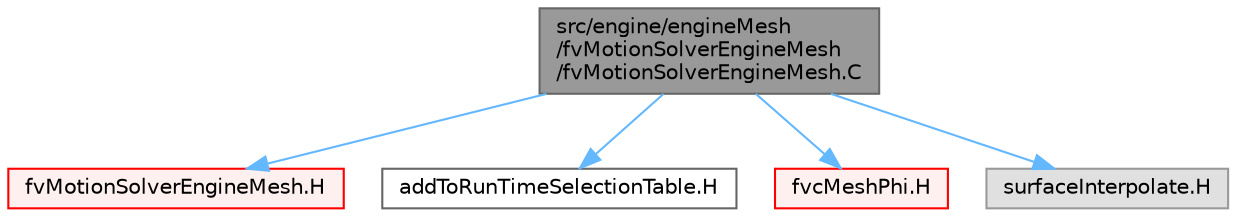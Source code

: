 digraph "src/engine/engineMesh/fvMotionSolverEngineMesh/fvMotionSolverEngineMesh.C"
{
 // LATEX_PDF_SIZE
  bgcolor="transparent";
  edge [fontname=Helvetica,fontsize=10,labelfontname=Helvetica,labelfontsize=10];
  node [fontname=Helvetica,fontsize=10,shape=box,height=0.2,width=0.4];
  Node1 [id="Node000001",label="src/engine/engineMesh\l/fvMotionSolverEngineMesh\l/fvMotionSolverEngineMesh.C",height=0.2,width=0.4,color="gray40", fillcolor="grey60", style="filled", fontcolor="black",tooltip=" "];
  Node1 -> Node2 [id="edge1_Node000001_Node000002",color="steelblue1",style="solid",tooltip=" "];
  Node2 [id="Node000002",label="fvMotionSolverEngineMesh.H",height=0.2,width=0.4,color="red", fillcolor="#FFF0F0", style="filled",URL="$fvMotionSolverEngineMesh_8H.html",tooltip=" "];
  Node1 -> Node415 [id="edge2_Node000001_Node000415",color="steelblue1",style="solid",tooltip=" "];
  Node415 [id="Node000415",label="addToRunTimeSelectionTable.H",height=0.2,width=0.4,color="grey40", fillcolor="white", style="filled",URL="$addToRunTimeSelectionTable_8H.html",tooltip="Macros for easy insertion into run-time selection tables."];
  Node1 -> Node416 [id="edge3_Node000001_Node000416",color="steelblue1",style="solid",tooltip=" "];
  Node416 [id="Node000416",label="fvcMeshPhi.H",height=0.2,width=0.4,color="red", fillcolor="#FFF0F0", style="filled",URL="$fvcMeshPhi_8H.html",tooltip="Calculate the mesh motion flux and convert fluxes from absolute to relative and back."];
  Node1 -> Node417 [id="edge4_Node000001_Node000417",color="steelblue1",style="solid",tooltip=" "];
  Node417 [id="Node000417",label="surfaceInterpolate.H",height=0.2,width=0.4,color="grey60", fillcolor="#E0E0E0", style="filled",tooltip=" "];
}
